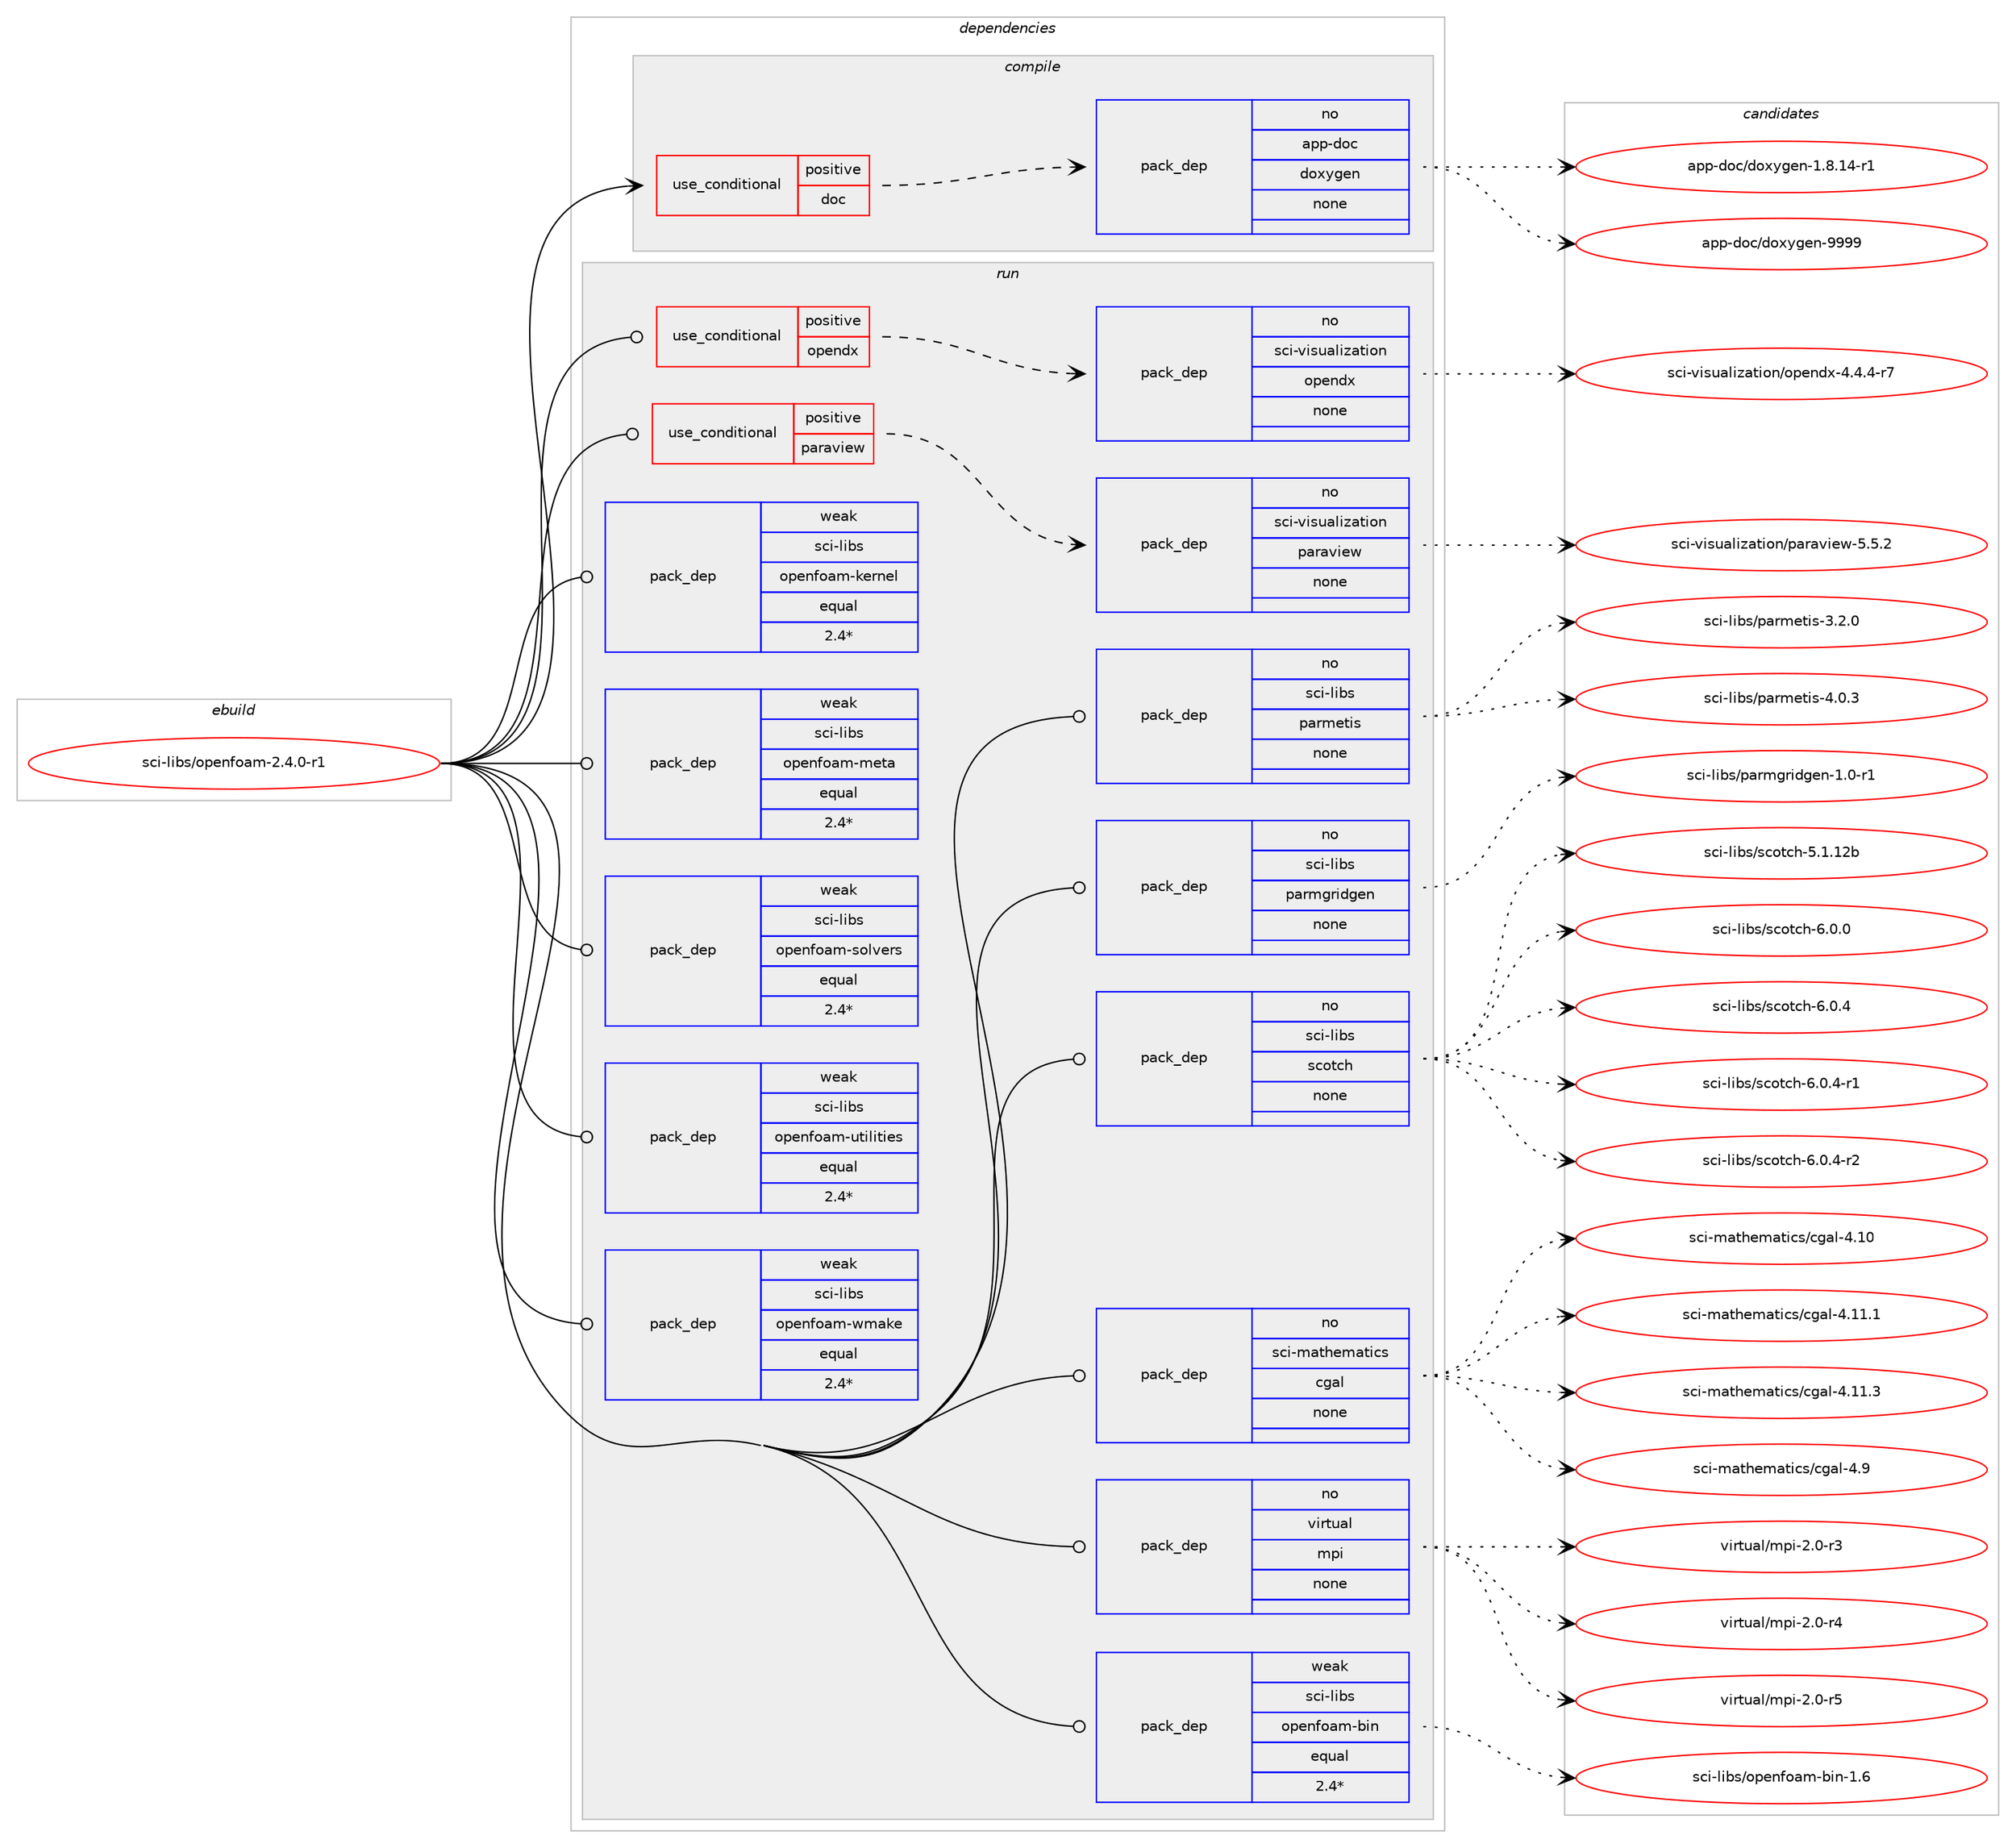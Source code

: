 digraph prolog {

# *************
# Graph options
# *************

newrank=true;
concentrate=true;
compound=true;
graph [rankdir=LR,fontname=Helvetica,fontsize=10,ranksep=1.5];#, ranksep=2.5, nodesep=0.2];
edge  [arrowhead=vee];
node  [fontname=Helvetica,fontsize=10];

# **********
# The ebuild
# **********

subgraph cluster_leftcol {
color=gray;
rank=same;
label=<<i>ebuild</i>>;
id [label="sci-libs/openfoam-2.4.0-r1", color=red, width=4, href="../sci-libs/openfoam-2.4.0-r1.svg"];
}

# ****************
# The dependencies
# ****************

subgraph cluster_midcol {
color=gray;
label=<<i>dependencies</i>>;
subgraph cluster_compile {
fillcolor="#eeeeee";
style=filled;
label=<<i>compile</i>>;
subgraph cond453895 {
dependency1695466 [label=<<TABLE BORDER="0" CELLBORDER="1" CELLSPACING="0" CELLPADDING="4"><TR><TD ROWSPAN="3" CELLPADDING="10">use_conditional</TD></TR><TR><TD>positive</TD></TR><TR><TD>doc</TD></TR></TABLE>>, shape=none, color=red];
subgraph pack1213769 {
dependency1695467 [label=<<TABLE BORDER="0" CELLBORDER="1" CELLSPACING="0" CELLPADDING="4" WIDTH="220"><TR><TD ROWSPAN="6" CELLPADDING="30">pack_dep</TD></TR><TR><TD WIDTH="110">no</TD></TR><TR><TD>app-doc</TD></TR><TR><TD>doxygen</TD></TR><TR><TD>none</TD></TR><TR><TD></TD></TR></TABLE>>, shape=none, color=blue];
}
dependency1695466:e -> dependency1695467:w [weight=20,style="dashed",arrowhead="vee"];
}
id:e -> dependency1695466:w [weight=20,style="solid",arrowhead="vee"];
}
subgraph cluster_compileandrun {
fillcolor="#eeeeee";
style=filled;
label=<<i>compile and run</i>>;
}
subgraph cluster_run {
fillcolor="#eeeeee";
style=filled;
label=<<i>run</i>>;
subgraph cond453896 {
dependency1695468 [label=<<TABLE BORDER="0" CELLBORDER="1" CELLSPACING="0" CELLPADDING="4"><TR><TD ROWSPAN="3" CELLPADDING="10">use_conditional</TD></TR><TR><TD>positive</TD></TR><TR><TD>opendx</TD></TR></TABLE>>, shape=none, color=red];
subgraph pack1213770 {
dependency1695469 [label=<<TABLE BORDER="0" CELLBORDER="1" CELLSPACING="0" CELLPADDING="4" WIDTH="220"><TR><TD ROWSPAN="6" CELLPADDING="30">pack_dep</TD></TR><TR><TD WIDTH="110">no</TD></TR><TR><TD>sci-visualization</TD></TR><TR><TD>opendx</TD></TR><TR><TD>none</TD></TR><TR><TD></TD></TR></TABLE>>, shape=none, color=blue];
}
dependency1695468:e -> dependency1695469:w [weight=20,style="dashed",arrowhead="vee"];
}
id:e -> dependency1695468:w [weight=20,style="solid",arrowhead="odot"];
subgraph cond453897 {
dependency1695470 [label=<<TABLE BORDER="0" CELLBORDER="1" CELLSPACING="0" CELLPADDING="4"><TR><TD ROWSPAN="3" CELLPADDING="10">use_conditional</TD></TR><TR><TD>positive</TD></TR><TR><TD>paraview</TD></TR></TABLE>>, shape=none, color=red];
subgraph pack1213771 {
dependency1695471 [label=<<TABLE BORDER="0" CELLBORDER="1" CELLSPACING="0" CELLPADDING="4" WIDTH="220"><TR><TD ROWSPAN="6" CELLPADDING="30">pack_dep</TD></TR><TR><TD WIDTH="110">no</TD></TR><TR><TD>sci-visualization</TD></TR><TR><TD>paraview</TD></TR><TR><TD>none</TD></TR><TR><TD></TD></TR></TABLE>>, shape=none, color=blue];
}
dependency1695470:e -> dependency1695471:w [weight=20,style="dashed",arrowhead="vee"];
}
id:e -> dependency1695470:w [weight=20,style="solid",arrowhead="odot"];
subgraph pack1213772 {
dependency1695472 [label=<<TABLE BORDER="0" CELLBORDER="1" CELLSPACING="0" CELLPADDING="4" WIDTH="220"><TR><TD ROWSPAN="6" CELLPADDING="30">pack_dep</TD></TR><TR><TD WIDTH="110">no</TD></TR><TR><TD>sci-libs</TD></TR><TR><TD>parmetis</TD></TR><TR><TD>none</TD></TR><TR><TD></TD></TR></TABLE>>, shape=none, color=blue];
}
id:e -> dependency1695472:w [weight=20,style="solid",arrowhead="odot"];
subgraph pack1213773 {
dependency1695473 [label=<<TABLE BORDER="0" CELLBORDER="1" CELLSPACING="0" CELLPADDING="4" WIDTH="220"><TR><TD ROWSPAN="6" CELLPADDING="30">pack_dep</TD></TR><TR><TD WIDTH="110">no</TD></TR><TR><TD>sci-libs</TD></TR><TR><TD>parmgridgen</TD></TR><TR><TD>none</TD></TR><TR><TD></TD></TR></TABLE>>, shape=none, color=blue];
}
id:e -> dependency1695473:w [weight=20,style="solid",arrowhead="odot"];
subgraph pack1213774 {
dependency1695474 [label=<<TABLE BORDER="0" CELLBORDER="1" CELLSPACING="0" CELLPADDING="4" WIDTH="220"><TR><TD ROWSPAN="6" CELLPADDING="30">pack_dep</TD></TR><TR><TD WIDTH="110">no</TD></TR><TR><TD>sci-libs</TD></TR><TR><TD>scotch</TD></TR><TR><TD>none</TD></TR><TR><TD></TD></TR></TABLE>>, shape=none, color=blue];
}
id:e -> dependency1695474:w [weight=20,style="solid",arrowhead="odot"];
subgraph pack1213775 {
dependency1695475 [label=<<TABLE BORDER="0" CELLBORDER="1" CELLSPACING="0" CELLPADDING="4" WIDTH="220"><TR><TD ROWSPAN="6" CELLPADDING="30">pack_dep</TD></TR><TR><TD WIDTH="110">no</TD></TR><TR><TD>sci-mathematics</TD></TR><TR><TD>cgal</TD></TR><TR><TD>none</TD></TR><TR><TD></TD></TR></TABLE>>, shape=none, color=blue];
}
id:e -> dependency1695475:w [weight=20,style="solid",arrowhead="odot"];
subgraph pack1213776 {
dependency1695476 [label=<<TABLE BORDER="0" CELLBORDER="1" CELLSPACING="0" CELLPADDING="4" WIDTH="220"><TR><TD ROWSPAN="6" CELLPADDING="30">pack_dep</TD></TR><TR><TD WIDTH="110">no</TD></TR><TR><TD>virtual</TD></TR><TR><TD>mpi</TD></TR><TR><TD>none</TD></TR><TR><TD></TD></TR></TABLE>>, shape=none, color=blue];
}
id:e -> dependency1695476:w [weight=20,style="solid",arrowhead="odot"];
subgraph pack1213777 {
dependency1695477 [label=<<TABLE BORDER="0" CELLBORDER="1" CELLSPACING="0" CELLPADDING="4" WIDTH="220"><TR><TD ROWSPAN="6" CELLPADDING="30">pack_dep</TD></TR><TR><TD WIDTH="110">weak</TD></TR><TR><TD>sci-libs</TD></TR><TR><TD>openfoam-bin</TD></TR><TR><TD>equal</TD></TR><TR><TD>2.4*</TD></TR></TABLE>>, shape=none, color=blue];
}
id:e -> dependency1695477:w [weight=20,style="solid",arrowhead="odot"];
subgraph pack1213778 {
dependency1695478 [label=<<TABLE BORDER="0" CELLBORDER="1" CELLSPACING="0" CELLPADDING="4" WIDTH="220"><TR><TD ROWSPAN="6" CELLPADDING="30">pack_dep</TD></TR><TR><TD WIDTH="110">weak</TD></TR><TR><TD>sci-libs</TD></TR><TR><TD>openfoam-kernel</TD></TR><TR><TD>equal</TD></TR><TR><TD>2.4*</TD></TR></TABLE>>, shape=none, color=blue];
}
id:e -> dependency1695478:w [weight=20,style="solid",arrowhead="odot"];
subgraph pack1213779 {
dependency1695479 [label=<<TABLE BORDER="0" CELLBORDER="1" CELLSPACING="0" CELLPADDING="4" WIDTH="220"><TR><TD ROWSPAN="6" CELLPADDING="30">pack_dep</TD></TR><TR><TD WIDTH="110">weak</TD></TR><TR><TD>sci-libs</TD></TR><TR><TD>openfoam-meta</TD></TR><TR><TD>equal</TD></TR><TR><TD>2.4*</TD></TR></TABLE>>, shape=none, color=blue];
}
id:e -> dependency1695479:w [weight=20,style="solid",arrowhead="odot"];
subgraph pack1213780 {
dependency1695480 [label=<<TABLE BORDER="0" CELLBORDER="1" CELLSPACING="0" CELLPADDING="4" WIDTH="220"><TR><TD ROWSPAN="6" CELLPADDING="30">pack_dep</TD></TR><TR><TD WIDTH="110">weak</TD></TR><TR><TD>sci-libs</TD></TR><TR><TD>openfoam-solvers</TD></TR><TR><TD>equal</TD></TR><TR><TD>2.4*</TD></TR></TABLE>>, shape=none, color=blue];
}
id:e -> dependency1695480:w [weight=20,style="solid",arrowhead="odot"];
subgraph pack1213781 {
dependency1695481 [label=<<TABLE BORDER="0" CELLBORDER="1" CELLSPACING="0" CELLPADDING="4" WIDTH="220"><TR><TD ROWSPAN="6" CELLPADDING="30">pack_dep</TD></TR><TR><TD WIDTH="110">weak</TD></TR><TR><TD>sci-libs</TD></TR><TR><TD>openfoam-utilities</TD></TR><TR><TD>equal</TD></TR><TR><TD>2.4*</TD></TR></TABLE>>, shape=none, color=blue];
}
id:e -> dependency1695481:w [weight=20,style="solid",arrowhead="odot"];
subgraph pack1213782 {
dependency1695482 [label=<<TABLE BORDER="0" CELLBORDER="1" CELLSPACING="0" CELLPADDING="4" WIDTH="220"><TR><TD ROWSPAN="6" CELLPADDING="30">pack_dep</TD></TR><TR><TD WIDTH="110">weak</TD></TR><TR><TD>sci-libs</TD></TR><TR><TD>openfoam-wmake</TD></TR><TR><TD>equal</TD></TR><TR><TD>2.4*</TD></TR></TABLE>>, shape=none, color=blue];
}
id:e -> dependency1695482:w [weight=20,style="solid",arrowhead="odot"];
}
}

# **************
# The candidates
# **************

subgraph cluster_choices {
rank=same;
color=gray;
label=<<i>candidates</i>>;

subgraph choice1213769 {
color=black;
nodesep=1;
choice97112112451001119947100111120121103101110454946564649524511449 [label="app-doc/doxygen-1.8.14-r1", color=red, width=4,href="../app-doc/doxygen-1.8.14-r1.svg"];
choice971121124510011199471001111201211031011104557575757 [label="app-doc/doxygen-9999", color=red, width=4,href="../app-doc/doxygen-9999.svg"];
dependency1695467:e -> choice97112112451001119947100111120121103101110454946564649524511449:w [style=dotted,weight="100"];
dependency1695467:e -> choice971121124510011199471001111201211031011104557575757:w [style=dotted,weight="100"];
}
subgraph choice1213770 {
color=black;
nodesep=1;
choice11599105451181051151179710810512297116105111110471111121011101001204552465246524511455 [label="sci-visualization/opendx-4.4.4-r7", color=red, width=4,href="../sci-visualization/opendx-4.4.4-r7.svg"];
dependency1695469:e -> choice11599105451181051151179710810512297116105111110471111121011101001204552465246524511455:w [style=dotted,weight="100"];
}
subgraph choice1213771 {
color=black;
nodesep=1;
choice11599105451181051151179710810512297116105111110471129711497118105101119455346534650 [label="sci-visualization/paraview-5.5.2", color=red, width=4,href="../sci-visualization/paraview-5.5.2.svg"];
dependency1695471:e -> choice11599105451181051151179710810512297116105111110471129711497118105101119455346534650:w [style=dotted,weight="100"];
}
subgraph choice1213772 {
color=black;
nodesep=1;
choice1159910545108105981154711297114109101116105115455146504648 [label="sci-libs/parmetis-3.2.0", color=red, width=4,href="../sci-libs/parmetis-3.2.0.svg"];
choice1159910545108105981154711297114109101116105115455246484651 [label="sci-libs/parmetis-4.0.3", color=red, width=4,href="../sci-libs/parmetis-4.0.3.svg"];
dependency1695472:e -> choice1159910545108105981154711297114109101116105115455146504648:w [style=dotted,weight="100"];
dependency1695472:e -> choice1159910545108105981154711297114109101116105115455246484651:w [style=dotted,weight="100"];
}
subgraph choice1213773 {
color=black;
nodesep=1;
choice1159910545108105981154711297114109103114105100103101110454946484511449 [label="sci-libs/parmgridgen-1.0-r1", color=red, width=4,href="../sci-libs/parmgridgen-1.0-r1.svg"];
dependency1695473:e -> choice1159910545108105981154711297114109103114105100103101110454946484511449:w [style=dotted,weight="100"];
}
subgraph choice1213774 {
color=black;
nodesep=1;
choice1159910545108105981154711599111116991044553464946495098 [label="sci-libs/scotch-5.1.12b", color=red, width=4,href="../sci-libs/scotch-5.1.12b.svg"];
choice115991054510810598115471159911111699104455446484648 [label="sci-libs/scotch-6.0.0", color=red, width=4,href="../sci-libs/scotch-6.0.0.svg"];
choice115991054510810598115471159911111699104455446484652 [label="sci-libs/scotch-6.0.4", color=red, width=4,href="../sci-libs/scotch-6.0.4.svg"];
choice1159910545108105981154711599111116991044554464846524511449 [label="sci-libs/scotch-6.0.4-r1", color=red, width=4,href="../sci-libs/scotch-6.0.4-r1.svg"];
choice1159910545108105981154711599111116991044554464846524511450 [label="sci-libs/scotch-6.0.4-r2", color=red, width=4,href="../sci-libs/scotch-6.0.4-r2.svg"];
dependency1695474:e -> choice1159910545108105981154711599111116991044553464946495098:w [style=dotted,weight="100"];
dependency1695474:e -> choice115991054510810598115471159911111699104455446484648:w [style=dotted,weight="100"];
dependency1695474:e -> choice115991054510810598115471159911111699104455446484652:w [style=dotted,weight="100"];
dependency1695474:e -> choice1159910545108105981154711599111116991044554464846524511449:w [style=dotted,weight="100"];
dependency1695474:e -> choice1159910545108105981154711599111116991044554464846524511450:w [style=dotted,weight="100"];
}
subgraph choice1213775 {
color=black;
nodesep=1;
choice11599105451099711610410110997116105991154799103971084552464948 [label="sci-mathematics/cgal-4.10", color=red, width=4,href="../sci-mathematics/cgal-4.10.svg"];
choice115991054510997116104101109971161059911547991039710845524649494649 [label="sci-mathematics/cgal-4.11.1", color=red, width=4,href="../sci-mathematics/cgal-4.11.1.svg"];
choice115991054510997116104101109971161059911547991039710845524649494651 [label="sci-mathematics/cgal-4.11.3", color=red, width=4,href="../sci-mathematics/cgal-4.11.3.svg"];
choice115991054510997116104101109971161059911547991039710845524657 [label="sci-mathematics/cgal-4.9", color=red, width=4,href="../sci-mathematics/cgal-4.9.svg"];
dependency1695475:e -> choice11599105451099711610410110997116105991154799103971084552464948:w [style=dotted,weight="100"];
dependency1695475:e -> choice115991054510997116104101109971161059911547991039710845524649494649:w [style=dotted,weight="100"];
dependency1695475:e -> choice115991054510997116104101109971161059911547991039710845524649494651:w [style=dotted,weight="100"];
dependency1695475:e -> choice115991054510997116104101109971161059911547991039710845524657:w [style=dotted,weight="100"];
}
subgraph choice1213776 {
color=black;
nodesep=1;
choice1181051141161179710847109112105455046484511451 [label="virtual/mpi-2.0-r3", color=red, width=4,href="../virtual/mpi-2.0-r3.svg"];
choice1181051141161179710847109112105455046484511452 [label="virtual/mpi-2.0-r4", color=red, width=4,href="../virtual/mpi-2.0-r4.svg"];
choice1181051141161179710847109112105455046484511453 [label="virtual/mpi-2.0-r5", color=red, width=4,href="../virtual/mpi-2.0-r5.svg"];
dependency1695476:e -> choice1181051141161179710847109112105455046484511451:w [style=dotted,weight="100"];
dependency1695476:e -> choice1181051141161179710847109112105455046484511452:w [style=dotted,weight="100"];
dependency1695476:e -> choice1181051141161179710847109112105455046484511453:w [style=dotted,weight="100"];
}
subgraph choice1213777 {
color=black;
nodesep=1;
choice1159910545108105981154711111210111010211197109459810511045494654 [label="sci-libs/openfoam-bin-1.6", color=red, width=4,href="../sci-libs/openfoam-bin-1.6.svg"];
dependency1695477:e -> choice1159910545108105981154711111210111010211197109459810511045494654:w [style=dotted,weight="100"];
}
subgraph choice1213778 {
color=black;
nodesep=1;
}
subgraph choice1213779 {
color=black;
nodesep=1;
}
subgraph choice1213780 {
color=black;
nodesep=1;
}
subgraph choice1213781 {
color=black;
nodesep=1;
}
subgraph choice1213782 {
color=black;
nodesep=1;
}
}

}
